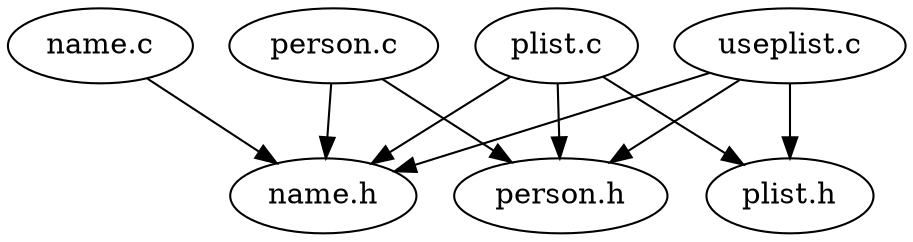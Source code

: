 digraph all {
  1 -> 2;
  3 -> 2;
  3 -> 4;
  5 -> 2;
  5 -> 4;
  5 -> 6;
  7 -> 2;
  7 -> 4;
  7 -> 6;
  1 [label="name.c"];
  2 [label="name.h"];
  3 [label="person.c"];
  4 [label="person.h"];
  5 [label="plist.c"];
  6 [label="plist.h"];
  7 [label="useplist.c"];
}
